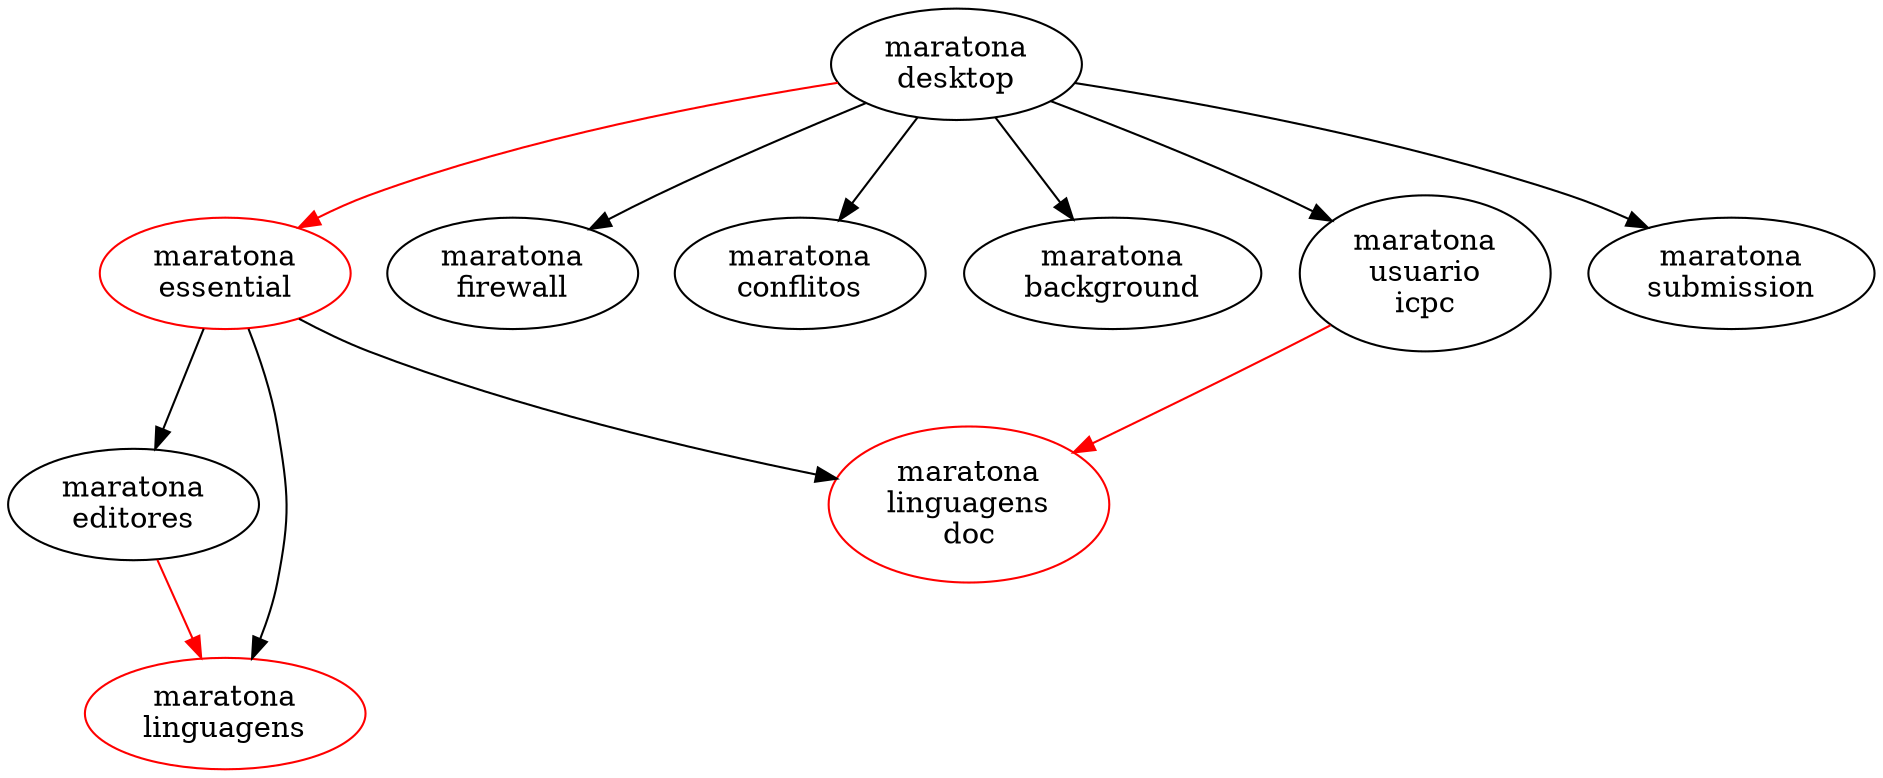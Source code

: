 // Grafo de dependências Maratona-Linux
digraph {
	MD [label="maratona
desktop"]
	ME [label="maratona
essential" color="red:black"]
	MF [label="maratona
firewall"]
	MC [label="maratona
conflitos"]
	MB [label="maratona
background"]
	MU [label="maratona
usuario
icpc"]
	MS [label="maratona
submission"]
	MEd [label="maratona
editores"]
	ML [label="maratona
linguagens" color="red:black"]
	MLd [label="maratona
linguagens
doc" color="red:black"]
	MD -> MF
	MD -> MC
	MD -> MB
	MD -> MU
	MD -> MS
	ME -> MEd
	ME -> ML
	ME -> MLd
	MD -> ME [color=red]
	MEd -> ML [color=red]
	MU -> MLd [color=red]
}

